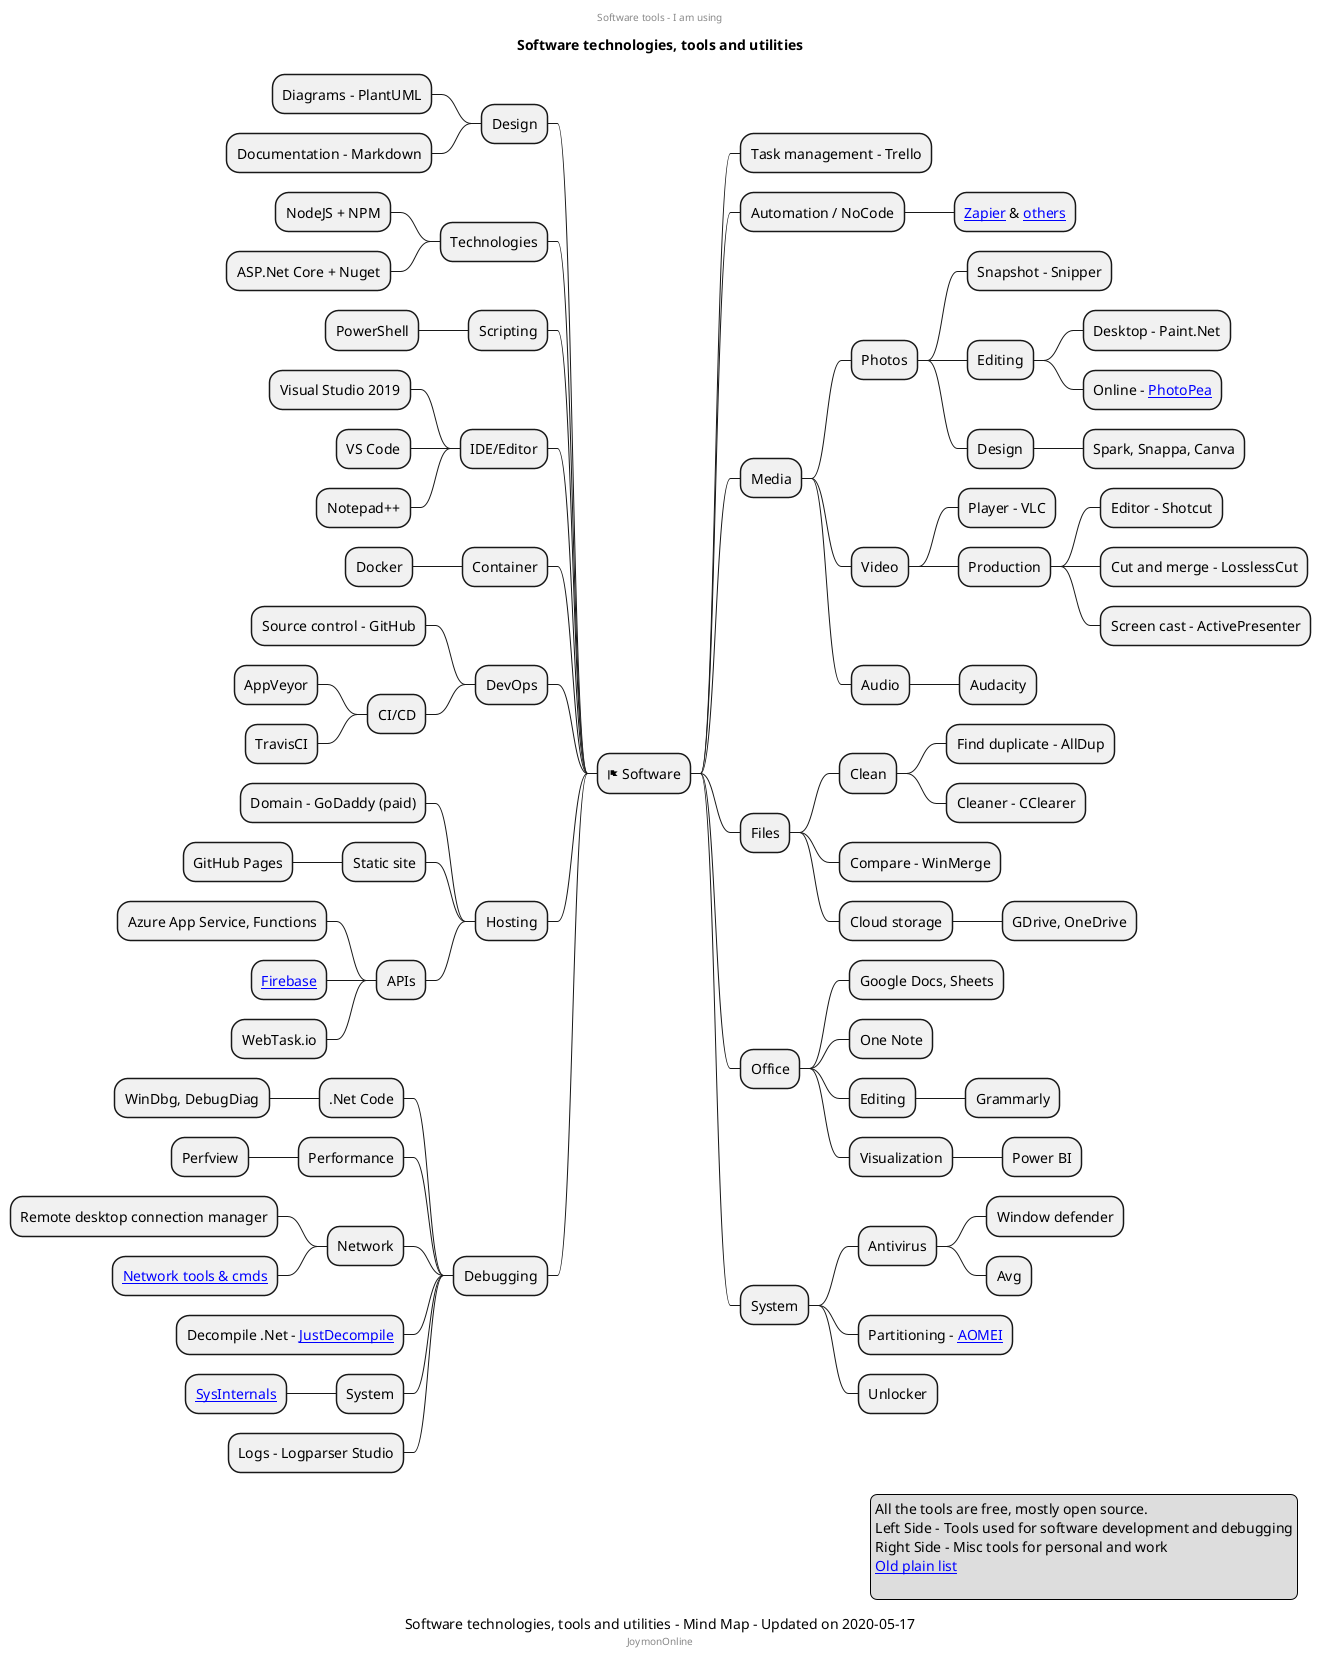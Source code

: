 @startmindmap
center header
Software tools - I am using
endheader
title Software technologies, tools and utilities
caption Software technologies, tools and utilities - Mind Map - Updated on 2020-05-17
center footer JoymonOnline
+ <&flag> Software
++ Task management - Trello
++ Automation / NoCode
+++ [[https://zapier.com/home Zapier]] & [[https://gist.github.com/joymon/89aeb18bef588895426b46a54e2ba970 others]]
++ Media
+++ Photos
++++ Snapshot - Snipper
++++ Editing
+++++ Desktop - Paint.Net
+++++ Online - [[https://www.photopea.com/ PhotoPea]]
++++ Design
+++++ Spark, Snappa, Canva
+++ Video
++++ Player - VLC
++++ Production
+++++ Editor - Shotcut
+++++ Cut and merge - LosslessCut
+++++ Screen cast - ActivePresenter
+++ Audio
++++ Audacity
++ Files
+++ Clean
++++ Find duplicate - AllDup
++++ Cleaner - CClearer
+++ Compare - WinMerge
+++ Cloud storage
++++ GDrive, OneDrive
++ Office
+++ Google Docs, Sheets
+++ One Note
+++ Editing
++++ Grammarly
+++ Visualization
++++ Power BI
++ System
+++ Antivirus
++++ Window defender
++++ Avg
+++ Partitioning - [[https://www.diskpart.com/free-partition-manager.html AOMEI]]
+++ Unlocker
-- Design
--- Diagrams - PlantUML
--- Documentation - Markdown
-- Technologies
--- NodeJS + NPM
--- ASP.Net Core + Nuget
-- Scripting
--- PowerShell
-- IDE/Editor
--- Visual Studio 2019
--- VS Code
--- Notepad++
-- Container
--- Docker
-- DevOps
--- Source control - GitHub
--- CI/CD
---- AppVeyor
---- TravisCI
-- Hosting
--- Domain - GoDaddy (paid)
--- Static site
---- GitHub Pages
--- APIs
---- Azure App Service, Functions
---- [[https://firebase.google.com/pricing Firebase]]
---- WebTask.io
-- Debugging
--- .Net Code
---- WinDbg, DebugDiag
--- Performance
---- Perfview
--- Network
---- Remote desktop connection manager
---- [[http://www.plantuml.com/plantuml/proxy?fmt=svg&cache=no&src=https://raw.githubusercontent.com/mind-maps/software/master/debugging/windows-network-debugging.puml Network tools & cmds]]
--- Decompile .Net - [[https://www.telerik.com/products/decompiler.aspx JustDecompile]]
--- System
---- [[https://docs.microsoft.com/en-us/sysinternals/ SysInternals]]
--- Logs - Logparser Studio

legend right
All the tools are free, mostly open source.
Left Side - Tools used for software development and debugging
Right Side - Misc tools for personal and work
[[https://joymonscode.blogspot.com/2017/05/toolbox-for-open-source-developers.html Old plain list]]
  
endlegend

@endmindmap